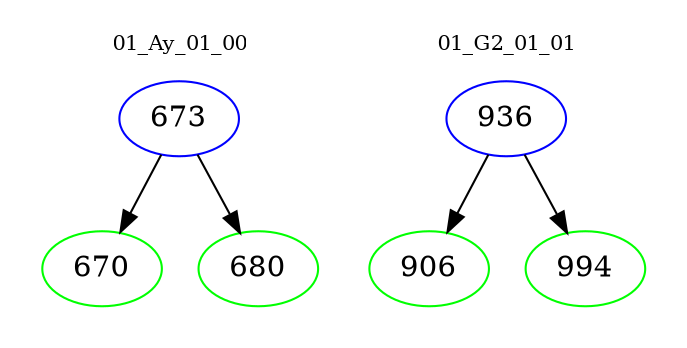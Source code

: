 digraph{
subgraph cluster_0 {
color = white
label = "01_Ay_01_00";
fontsize=10;
T0_673 [label="673", color="blue"]
T0_673 -> T0_670 [color="black"]
T0_670 [label="670", color="green"]
T0_673 -> T0_680 [color="black"]
T0_680 [label="680", color="green"]
}
subgraph cluster_1 {
color = white
label = "01_G2_01_01";
fontsize=10;
T1_936 [label="936", color="blue"]
T1_936 -> T1_906 [color="black"]
T1_906 [label="906", color="green"]
T1_936 -> T1_994 [color="black"]
T1_994 [label="994", color="green"]
}
}
